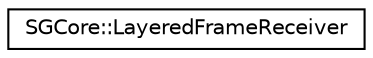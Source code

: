 digraph "Graphical Class Hierarchy"
{
 // LATEX_PDF_SIZE
  edge [fontname="Helvetica",fontsize="10",labelfontname="Helvetica",labelfontsize="10"];
  node [fontname="Helvetica",fontsize="10",shape=record];
  rankdir="LR";
  Node0 [label="SGCore::LayeredFrameReceiver",height=0.2,width=0.4,color="black", fillcolor="white", style="filled",URL="$classSGCore_1_1LayeredFrameReceiver.html",tooltip=" "];
}
